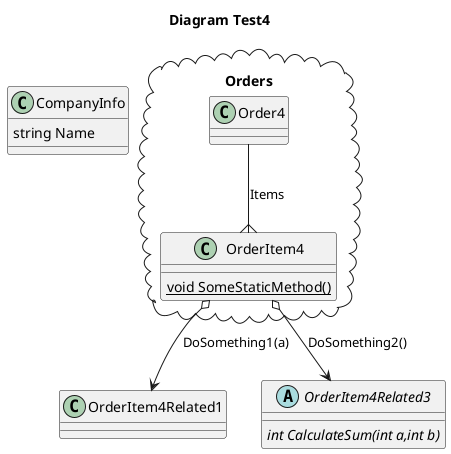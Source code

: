 @startuml
title
 Diagram Test4
end title

class CompanyInfo
{
    string Name
}
class OrderItem4Related1
{
}
abstract class OrderItem4Related3
{
    {abstract} int CalculateSum(int a,int b)
}
package Orders <<Cloud>> {
    class Order4
    {
    }
    class OrderItem4
    {
        {static} void SomeStaticMethod()
    }
}

Order4 --{ OrderItem4:Items
OrderItem4 o--> OrderItem4Related1:"DoSomething1(a)"
OrderItem4 o--> OrderItem4Related3:"DoSomething2()"
@enduml
